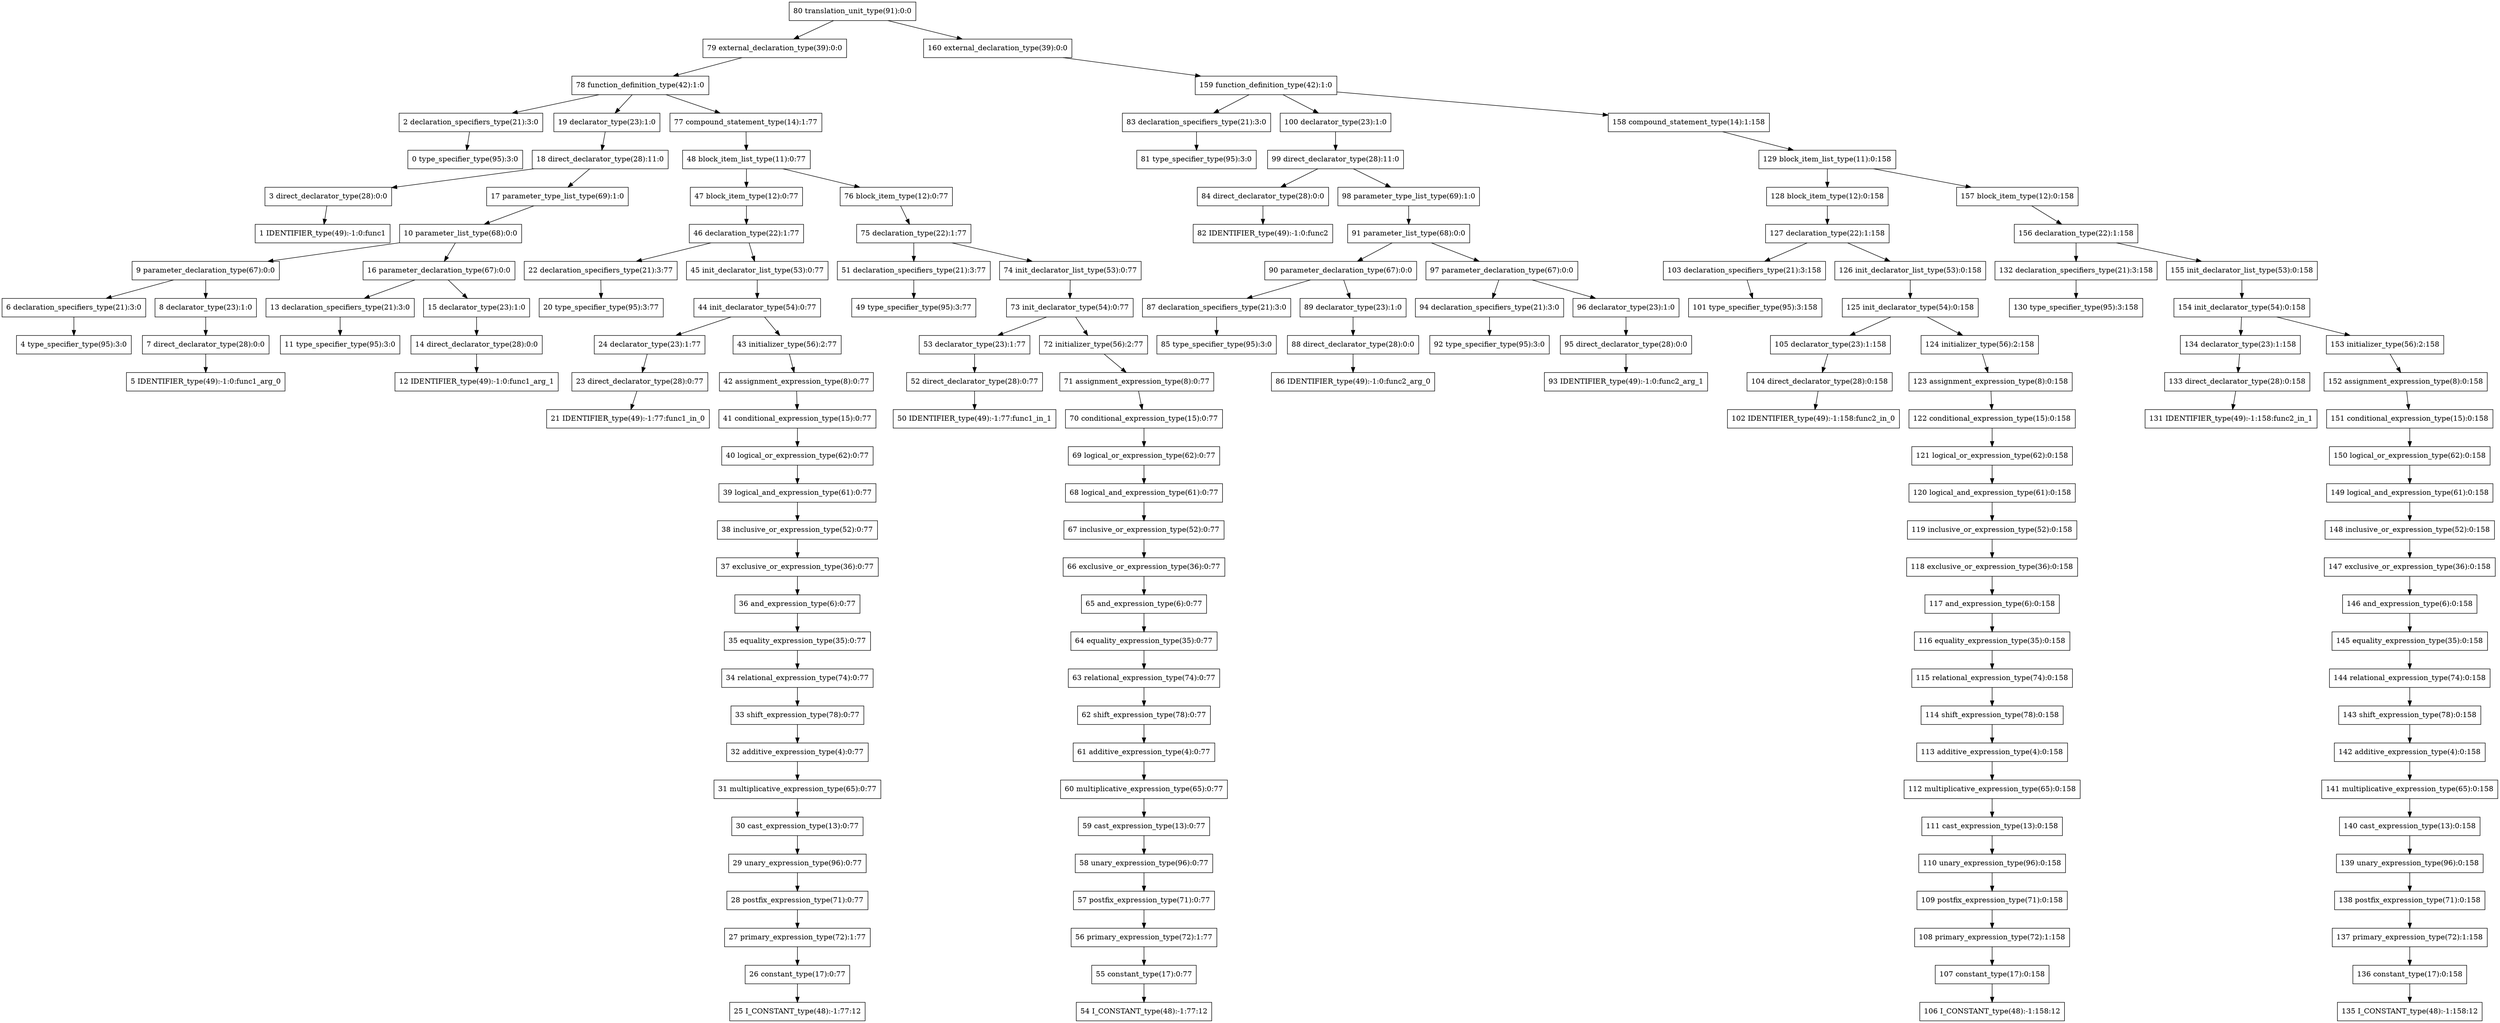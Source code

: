digraph G{
80[shape=box, label="80 translation_unit_type(91):0:0"];
79[shape=box, label="79 external_declaration_type(39):0:0"];
80->79;
79[shape=box, label="79 external_declaration_type(39):0:0"];
78[shape=box, label="78 function_definition_type(42):1:0"];
79->78;
78[shape=box, label="78 function_definition_type(42):1:0"];
2[shape=box, label="2 declaration_specifiers_type(21):3:0"];
78->2;
2[shape=box, label="2 declaration_specifiers_type(21):3:0"];
0[shape=box, label="0 type_specifier_type(95):3:0"];
2->0;
0[shape=box, label="0 type_specifier_type(95):3:0"];
19[shape=box, label="19 declarator_type(23):1:0"];
78->19;
19[shape=box, label="19 declarator_type(23):1:0"];
18[shape=box, label="18 direct_declarator_type(28):11:0"];
19->18;
18[shape=box, label="18 direct_declarator_type(28):11:0"];
3[shape=box, label="3 direct_declarator_type(28):0:0"];
18->3;
3[shape=box, label="3 direct_declarator_type(28):0:0"];
1[shape=box, label="1 IDENTIFIER_type(49):-1:0:func1"];
3->1;
1[shape=box, label="1 IDENTIFIER_type(49):-1:0:func1"];
17[shape=box, label="17 parameter_type_list_type(69):1:0"];
18->17;
17[shape=box, label="17 parameter_type_list_type(69):1:0"];
10[shape=box, label="10 parameter_list_type(68):0:0"];
17->10;
10[shape=box, label="10 parameter_list_type(68):0:0"];
9[shape=box, label="9 parameter_declaration_type(67):0:0"];
10->9;
9[shape=box, label="9 parameter_declaration_type(67):0:0"];
6[shape=box, label="6 declaration_specifiers_type(21):3:0"];
9->6;
6[shape=box, label="6 declaration_specifiers_type(21):3:0"];
4[shape=box, label="4 type_specifier_type(95):3:0"];
6->4;
4[shape=box, label="4 type_specifier_type(95):3:0"];
8[shape=box, label="8 declarator_type(23):1:0"];
9->8;
8[shape=box, label="8 declarator_type(23):1:0"];
7[shape=box, label="7 direct_declarator_type(28):0:0"];
8->7;
7[shape=box, label="7 direct_declarator_type(28):0:0"];
5[shape=box, label="5 IDENTIFIER_type(49):-1:0:func1_arg_0"];
7->5;
5[shape=box, label="5 IDENTIFIER_type(49):-1:0:func1_arg_0"];
16[shape=box, label="16 parameter_declaration_type(67):0:0"];
10->16;
16[shape=box, label="16 parameter_declaration_type(67):0:0"];
13[shape=box, label="13 declaration_specifiers_type(21):3:0"];
16->13;
13[shape=box, label="13 declaration_specifiers_type(21):3:0"];
11[shape=box, label="11 type_specifier_type(95):3:0"];
13->11;
11[shape=box, label="11 type_specifier_type(95):3:0"];
15[shape=box, label="15 declarator_type(23):1:0"];
16->15;
15[shape=box, label="15 declarator_type(23):1:0"];
14[shape=box, label="14 direct_declarator_type(28):0:0"];
15->14;
14[shape=box, label="14 direct_declarator_type(28):0:0"];
12[shape=box, label="12 IDENTIFIER_type(49):-1:0:func1_arg_1"];
14->12;
12[shape=box, label="12 IDENTIFIER_type(49):-1:0:func1_arg_1"];
77[shape=box, label="77 compound_statement_type(14):1:77"];
78->77;
77[shape=box, label="77 compound_statement_type(14):1:77"];
48[shape=box, label="48 block_item_list_type(11):0:77"];
77->48;
48[shape=box, label="48 block_item_list_type(11):0:77"];
47[shape=box, label="47 block_item_type(12):0:77"];
48->47;
47[shape=box, label="47 block_item_type(12):0:77"];
46[shape=box, label="46 declaration_type(22):1:77"];
47->46;
46[shape=box, label="46 declaration_type(22):1:77"];
22[shape=box, label="22 declaration_specifiers_type(21):3:77"];
46->22;
22[shape=box, label="22 declaration_specifiers_type(21):3:77"];
20[shape=box, label="20 type_specifier_type(95):3:77"];
22->20;
20[shape=box, label="20 type_specifier_type(95):3:77"];
45[shape=box, label="45 init_declarator_list_type(53):0:77"];
46->45;
45[shape=box, label="45 init_declarator_list_type(53):0:77"];
44[shape=box, label="44 init_declarator_type(54):0:77"];
45->44;
44[shape=box, label="44 init_declarator_type(54):0:77"];
24[shape=box, label="24 declarator_type(23):1:77"];
44->24;
24[shape=box, label="24 declarator_type(23):1:77"];
23[shape=box, label="23 direct_declarator_type(28):0:77"];
24->23;
23[shape=box, label="23 direct_declarator_type(28):0:77"];
21[shape=box, label="21 IDENTIFIER_type(49):-1:77:func1_in_0"];
23->21;
21[shape=box, label="21 IDENTIFIER_type(49):-1:77:func1_in_0"];
43[shape=box, label="43 initializer_type(56):2:77"];
44->43;
43[shape=box, label="43 initializer_type(56):2:77"];
42[shape=box, label="42 assignment_expression_type(8):0:77"];
43->42;
42[shape=box, label="42 assignment_expression_type(8):0:77"];
41[shape=box, label="41 conditional_expression_type(15):0:77"];
42->41;
41[shape=box, label="41 conditional_expression_type(15):0:77"];
40[shape=box, label="40 logical_or_expression_type(62):0:77"];
41->40;
40[shape=box, label="40 logical_or_expression_type(62):0:77"];
39[shape=box, label="39 logical_and_expression_type(61):0:77"];
40->39;
39[shape=box, label="39 logical_and_expression_type(61):0:77"];
38[shape=box, label="38 inclusive_or_expression_type(52):0:77"];
39->38;
38[shape=box, label="38 inclusive_or_expression_type(52):0:77"];
37[shape=box, label="37 exclusive_or_expression_type(36):0:77"];
38->37;
37[shape=box, label="37 exclusive_or_expression_type(36):0:77"];
36[shape=box, label="36 and_expression_type(6):0:77"];
37->36;
36[shape=box, label="36 and_expression_type(6):0:77"];
35[shape=box, label="35 equality_expression_type(35):0:77"];
36->35;
35[shape=box, label="35 equality_expression_type(35):0:77"];
34[shape=box, label="34 relational_expression_type(74):0:77"];
35->34;
34[shape=box, label="34 relational_expression_type(74):0:77"];
33[shape=box, label="33 shift_expression_type(78):0:77"];
34->33;
33[shape=box, label="33 shift_expression_type(78):0:77"];
32[shape=box, label="32 additive_expression_type(4):0:77"];
33->32;
32[shape=box, label="32 additive_expression_type(4):0:77"];
31[shape=box, label="31 multiplicative_expression_type(65):0:77"];
32->31;
31[shape=box, label="31 multiplicative_expression_type(65):0:77"];
30[shape=box, label="30 cast_expression_type(13):0:77"];
31->30;
30[shape=box, label="30 cast_expression_type(13):0:77"];
29[shape=box, label="29 unary_expression_type(96):0:77"];
30->29;
29[shape=box, label="29 unary_expression_type(96):0:77"];
28[shape=box, label="28 postfix_expression_type(71):0:77"];
29->28;
28[shape=box, label="28 postfix_expression_type(71):0:77"];
27[shape=box, label="27 primary_expression_type(72):1:77"];
28->27;
27[shape=box, label="27 primary_expression_type(72):1:77"];
26[shape=box, label="26 constant_type(17):0:77"];
27->26;
26[shape=box, label="26 constant_type(17):0:77"];
25[shape=box, label="25 I_CONSTANT_type(48):-1:77:12"];
26->25;
25[shape=box, label="25 I_CONSTANT_type(48):-1:77:12"];
76[shape=box, label="76 block_item_type(12):0:77"];
48->76;
76[shape=box, label="76 block_item_type(12):0:77"];
75[shape=box, label="75 declaration_type(22):1:77"];
76->75;
75[shape=box, label="75 declaration_type(22):1:77"];
51[shape=box, label="51 declaration_specifiers_type(21):3:77"];
75->51;
51[shape=box, label="51 declaration_specifiers_type(21):3:77"];
49[shape=box, label="49 type_specifier_type(95):3:77"];
51->49;
49[shape=box, label="49 type_specifier_type(95):3:77"];
74[shape=box, label="74 init_declarator_list_type(53):0:77"];
75->74;
74[shape=box, label="74 init_declarator_list_type(53):0:77"];
73[shape=box, label="73 init_declarator_type(54):0:77"];
74->73;
73[shape=box, label="73 init_declarator_type(54):0:77"];
53[shape=box, label="53 declarator_type(23):1:77"];
73->53;
53[shape=box, label="53 declarator_type(23):1:77"];
52[shape=box, label="52 direct_declarator_type(28):0:77"];
53->52;
52[shape=box, label="52 direct_declarator_type(28):0:77"];
50[shape=box, label="50 IDENTIFIER_type(49):-1:77:func1_in_1"];
52->50;
50[shape=box, label="50 IDENTIFIER_type(49):-1:77:func1_in_1"];
72[shape=box, label="72 initializer_type(56):2:77"];
73->72;
72[shape=box, label="72 initializer_type(56):2:77"];
71[shape=box, label="71 assignment_expression_type(8):0:77"];
72->71;
71[shape=box, label="71 assignment_expression_type(8):0:77"];
70[shape=box, label="70 conditional_expression_type(15):0:77"];
71->70;
70[shape=box, label="70 conditional_expression_type(15):0:77"];
69[shape=box, label="69 logical_or_expression_type(62):0:77"];
70->69;
69[shape=box, label="69 logical_or_expression_type(62):0:77"];
68[shape=box, label="68 logical_and_expression_type(61):0:77"];
69->68;
68[shape=box, label="68 logical_and_expression_type(61):0:77"];
67[shape=box, label="67 inclusive_or_expression_type(52):0:77"];
68->67;
67[shape=box, label="67 inclusive_or_expression_type(52):0:77"];
66[shape=box, label="66 exclusive_or_expression_type(36):0:77"];
67->66;
66[shape=box, label="66 exclusive_or_expression_type(36):0:77"];
65[shape=box, label="65 and_expression_type(6):0:77"];
66->65;
65[shape=box, label="65 and_expression_type(6):0:77"];
64[shape=box, label="64 equality_expression_type(35):0:77"];
65->64;
64[shape=box, label="64 equality_expression_type(35):0:77"];
63[shape=box, label="63 relational_expression_type(74):0:77"];
64->63;
63[shape=box, label="63 relational_expression_type(74):0:77"];
62[shape=box, label="62 shift_expression_type(78):0:77"];
63->62;
62[shape=box, label="62 shift_expression_type(78):0:77"];
61[shape=box, label="61 additive_expression_type(4):0:77"];
62->61;
61[shape=box, label="61 additive_expression_type(4):0:77"];
60[shape=box, label="60 multiplicative_expression_type(65):0:77"];
61->60;
60[shape=box, label="60 multiplicative_expression_type(65):0:77"];
59[shape=box, label="59 cast_expression_type(13):0:77"];
60->59;
59[shape=box, label="59 cast_expression_type(13):0:77"];
58[shape=box, label="58 unary_expression_type(96):0:77"];
59->58;
58[shape=box, label="58 unary_expression_type(96):0:77"];
57[shape=box, label="57 postfix_expression_type(71):0:77"];
58->57;
57[shape=box, label="57 postfix_expression_type(71):0:77"];
56[shape=box, label="56 primary_expression_type(72):1:77"];
57->56;
56[shape=box, label="56 primary_expression_type(72):1:77"];
55[shape=box, label="55 constant_type(17):0:77"];
56->55;
55[shape=box, label="55 constant_type(17):0:77"];
54[shape=box, label="54 I_CONSTANT_type(48):-1:77:12"];
55->54;
54[shape=box, label="54 I_CONSTANT_type(48):-1:77:12"];
160[shape=box, label="160 external_declaration_type(39):0:0"];
80->160;
160[shape=box, label="160 external_declaration_type(39):0:0"];
159[shape=box, label="159 function_definition_type(42):1:0"];
160->159;
159[shape=box, label="159 function_definition_type(42):1:0"];
83[shape=box, label="83 declaration_specifiers_type(21):3:0"];
159->83;
83[shape=box, label="83 declaration_specifiers_type(21):3:0"];
81[shape=box, label="81 type_specifier_type(95):3:0"];
83->81;
81[shape=box, label="81 type_specifier_type(95):3:0"];
100[shape=box, label="100 declarator_type(23):1:0"];
159->100;
100[shape=box, label="100 declarator_type(23):1:0"];
99[shape=box, label="99 direct_declarator_type(28):11:0"];
100->99;
99[shape=box, label="99 direct_declarator_type(28):11:0"];
84[shape=box, label="84 direct_declarator_type(28):0:0"];
99->84;
84[shape=box, label="84 direct_declarator_type(28):0:0"];
82[shape=box, label="82 IDENTIFIER_type(49):-1:0:func2"];
84->82;
82[shape=box, label="82 IDENTIFIER_type(49):-1:0:func2"];
98[shape=box, label="98 parameter_type_list_type(69):1:0"];
99->98;
98[shape=box, label="98 parameter_type_list_type(69):1:0"];
91[shape=box, label="91 parameter_list_type(68):0:0"];
98->91;
91[shape=box, label="91 parameter_list_type(68):0:0"];
90[shape=box, label="90 parameter_declaration_type(67):0:0"];
91->90;
90[shape=box, label="90 parameter_declaration_type(67):0:0"];
87[shape=box, label="87 declaration_specifiers_type(21):3:0"];
90->87;
87[shape=box, label="87 declaration_specifiers_type(21):3:0"];
85[shape=box, label="85 type_specifier_type(95):3:0"];
87->85;
85[shape=box, label="85 type_specifier_type(95):3:0"];
89[shape=box, label="89 declarator_type(23):1:0"];
90->89;
89[shape=box, label="89 declarator_type(23):1:0"];
88[shape=box, label="88 direct_declarator_type(28):0:0"];
89->88;
88[shape=box, label="88 direct_declarator_type(28):0:0"];
86[shape=box, label="86 IDENTIFIER_type(49):-1:0:func2_arg_0"];
88->86;
86[shape=box, label="86 IDENTIFIER_type(49):-1:0:func2_arg_0"];
97[shape=box, label="97 parameter_declaration_type(67):0:0"];
91->97;
97[shape=box, label="97 parameter_declaration_type(67):0:0"];
94[shape=box, label="94 declaration_specifiers_type(21):3:0"];
97->94;
94[shape=box, label="94 declaration_specifiers_type(21):3:0"];
92[shape=box, label="92 type_specifier_type(95):3:0"];
94->92;
92[shape=box, label="92 type_specifier_type(95):3:0"];
96[shape=box, label="96 declarator_type(23):1:0"];
97->96;
96[shape=box, label="96 declarator_type(23):1:0"];
95[shape=box, label="95 direct_declarator_type(28):0:0"];
96->95;
95[shape=box, label="95 direct_declarator_type(28):0:0"];
93[shape=box, label="93 IDENTIFIER_type(49):-1:0:func2_arg_1"];
95->93;
93[shape=box, label="93 IDENTIFIER_type(49):-1:0:func2_arg_1"];
158[shape=box, label="158 compound_statement_type(14):1:158"];
159->158;
158[shape=box, label="158 compound_statement_type(14):1:158"];
129[shape=box, label="129 block_item_list_type(11):0:158"];
158->129;
129[shape=box, label="129 block_item_list_type(11):0:158"];
128[shape=box, label="128 block_item_type(12):0:158"];
129->128;
128[shape=box, label="128 block_item_type(12):0:158"];
127[shape=box, label="127 declaration_type(22):1:158"];
128->127;
127[shape=box, label="127 declaration_type(22):1:158"];
103[shape=box, label="103 declaration_specifiers_type(21):3:158"];
127->103;
103[shape=box, label="103 declaration_specifiers_type(21):3:158"];
101[shape=box, label="101 type_specifier_type(95):3:158"];
103->101;
101[shape=box, label="101 type_specifier_type(95):3:158"];
126[shape=box, label="126 init_declarator_list_type(53):0:158"];
127->126;
126[shape=box, label="126 init_declarator_list_type(53):0:158"];
125[shape=box, label="125 init_declarator_type(54):0:158"];
126->125;
125[shape=box, label="125 init_declarator_type(54):0:158"];
105[shape=box, label="105 declarator_type(23):1:158"];
125->105;
105[shape=box, label="105 declarator_type(23):1:158"];
104[shape=box, label="104 direct_declarator_type(28):0:158"];
105->104;
104[shape=box, label="104 direct_declarator_type(28):0:158"];
102[shape=box, label="102 IDENTIFIER_type(49):-1:158:func2_in_0"];
104->102;
102[shape=box, label="102 IDENTIFIER_type(49):-1:158:func2_in_0"];
124[shape=box, label="124 initializer_type(56):2:158"];
125->124;
124[shape=box, label="124 initializer_type(56):2:158"];
123[shape=box, label="123 assignment_expression_type(8):0:158"];
124->123;
123[shape=box, label="123 assignment_expression_type(8):0:158"];
122[shape=box, label="122 conditional_expression_type(15):0:158"];
123->122;
122[shape=box, label="122 conditional_expression_type(15):0:158"];
121[shape=box, label="121 logical_or_expression_type(62):0:158"];
122->121;
121[shape=box, label="121 logical_or_expression_type(62):0:158"];
120[shape=box, label="120 logical_and_expression_type(61):0:158"];
121->120;
120[shape=box, label="120 logical_and_expression_type(61):0:158"];
119[shape=box, label="119 inclusive_or_expression_type(52):0:158"];
120->119;
119[shape=box, label="119 inclusive_or_expression_type(52):0:158"];
118[shape=box, label="118 exclusive_or_expression_type(36):0:158"];
119->118;
118[shape=box, label="118 exclusive_or_expression_type(36):0:158"];
117[shape=box, label="117 and_expression_type(6):0:158"];
118->117;
117[shape=box, label="117 and_expression_type(6):0:158"];
116[shape=box, label="116 equality_expression_type(35):0:158"];
117->116;
116[shape=box, label="116 equality_expression_type(35):0:158"];
115[shape=box, label="115 relational_expression_type(74):0:158"];
116->115;
115[shape=box, label="115 relational_expression_type(74):0:158"];
114[shape=box, label="114 shift_expression_type(78):0:158"];
115->114;
114[shape=box, label="114 shift_expression_type(78):0:158"];
113[shape=box, label="113 additive_expression_type(4):0:158"];
114->113;
113[shape=box, label="113 additive_expression_type(4):0:158"];
112[shape=box, label="112 multiplicative_expression_type(65):0:158"];
113->112;
112[shape=box, label="112 multiplicative_expression_type(65):0:158"];
111[shape=box, label="111 cast_expression_type(13):0:158"];
112->111;
111[shape=box, label="111 cast_expression_type(13):0:158"];
110[shape=box, label="110 unary_expression_type(96):0:158"];
111->110;
110[shape=box, label="110 unary_expression_type(96):0:158"];
109[shape=box, label="109 postfix_expression_type(71):0:158"];
110->109;
109[shape=box, label="109 postfix_expression_type(71):0:158"];
108[shape=box, label="108 primary_expression_type(72):1:158"];
109->108;
108[shape=box, label="108 primary_expression_type(72):1:158"];
107[shape=box, label="107 constant_type(17):0:158"];
108->107;
107[shape=box, label="107 constant_type(17):0:158"];
106[shape=box, label="106 I_CONSTANT_type(48):-1:158:12"];
107->106;
106[shape=box, label="106 I_CONSTANT_type(48):-1:158:12"];
157[shape=box, label="157 block_item_type(12):0:158"];
129->157;
157[shape=box, label="157 block_item_type(12):0:158"];
156[shape=box, label="156 declaration_type(22):1:158"];
157->156;
156[shape=box, label="156 declaration_type(22):1:158"];
132[shape=box, label="132 declaration_specifiers_type(21):3:158"];
156->132;
132[shape=box, label="132 declaration_specifiers_type(21):3:158"];
130[shape=box, label="130 type_specifier_type(95):3:158"];
132->130;
130[shape=box, label="130 type_specifier_type(95):3:158"];
155[shape=box, label="155 init_declarator_list_type(53):0:158"];
156->155;
155[shape=box, label="155 init_declarator_list_type(53):0:158"];
154[shape=box, label="154 init_declarator_type(54):0:158"];
155->154;
154[shape=box, label="154 init_declarator_type(54):0:158"];
134[shape=box, label="134 declarator_type(23):1:158"];
154->134;
134[shape=box, label="134 declarator_type(23):1:158"];
133[shape=box, label="133 direct_declarator_type(28):0:158"];
134->133;
133[shape=box, label="133 direct_declarator_type(28):0:158"];
131[shape=box, label="131 IDENTIFIER_type(49):-1:158:func2_in_1"];
133->131;
131[shape=box, label="131 IDENTIFIER_type(49):-1:158:func2_in_1"];
153[shape=box, label="153 initializer_type(56):2:158"];
154->153;
153[shape=box, label="153 initializer_type(56):2:158"];
152[shape=box, label="152 assignment_expression_type(8):0:158"];
153->152;
152[shape=box, label="152 assignment_expression_type(8):0:158"];
151[shape=box, label="151 conditional_expression_type(15):0:158"];
152->151;
151[shape=box, label="151 conditional_expression_type(15):0:158"];
150[shape=box, label="150 logical_or_expression_type(62):0:158"];
151->150;
150[shape=box, label="150 logical_or_expression_type(62):0:158"];
149[shape=box, label="149 logical_and_expression_type(61):0:158"];
150->149;
149[shape=box, label="149 logical_and_expression_type(61):0:158"];
148[shape=box, label="148 inclusive_or_expression_type(52):0:158"];
149->148;
148[shape=box, label="148 inclusive_or_expression_type(52):0:158"];
147[shape=box, label="147 exclusive_or_expression_type(36):0:158"];
148->147;
147[shape=box, label="147 exclusive_or_expression_type(36):0:158"];
146[shape=box, label="146 and_expression_type(6):0:158"];
147->146;
146[shape=box, label="146 and_expression_type(6):0:158"];
145[shape=box, label="145 equality_expression_type(35):0:158"];
146->145;
145[shape=box, label="145 equality_expression_type(35):0:158"];
144[shape=box, label="144 relational_expression_type(74):0:158"];
145->144;
144[shape=box, label="144 relational_expression_type(74):0:158"];
143[shape=box, label="143 shift_expression_type(78):0:158"];
144->143;
143[shape=box, label="143 shift_expression_type(78):0:158"];
142[shape=box, label="142 additive_expression_type(4):0:158"];
143->142;
142[shape=box, label="142 additive_expression_type(4):0:158"];
141[shape=box, label="141 multiplicative_expression_type(65):0:158"];
142->141;
141[shape=box, label="141 multiplicative_expression_type(65):0:158"];
140[shape=box, label="140 cast_expression_type(13):0:158"];
141->140;
140[shape=box, label="140 cast_expression_type(13):0:158"];
139[shape=box, label="139 unary_expression_type(96):0:158"];
140->139;
139[shape=box, label="139 unary_expression_type(96):0:158"];
138[shape=box, label="138 postfix_expression_type(71):0:158"];
139->138;
138[shape=box, label="138 postfix_expression_type(71):0:158"];
137[shape=box, label="137 primary_expression_type(72):1:158"];
138->137;
137[shape=box, label="137 primary_expression_type(72):1:158"];
136[shape=box, label="136 constant_type(17):0:158"];
137->136;
136[shape=box, label="136 constant_type(17):0:158"];
135[shape=box, label="135 I_CONSTANT_type(48):-1:158:12"];
136->135;
135[shape=box, label="135 I_CONSTANT_type(48):-1:158:12"];
}
